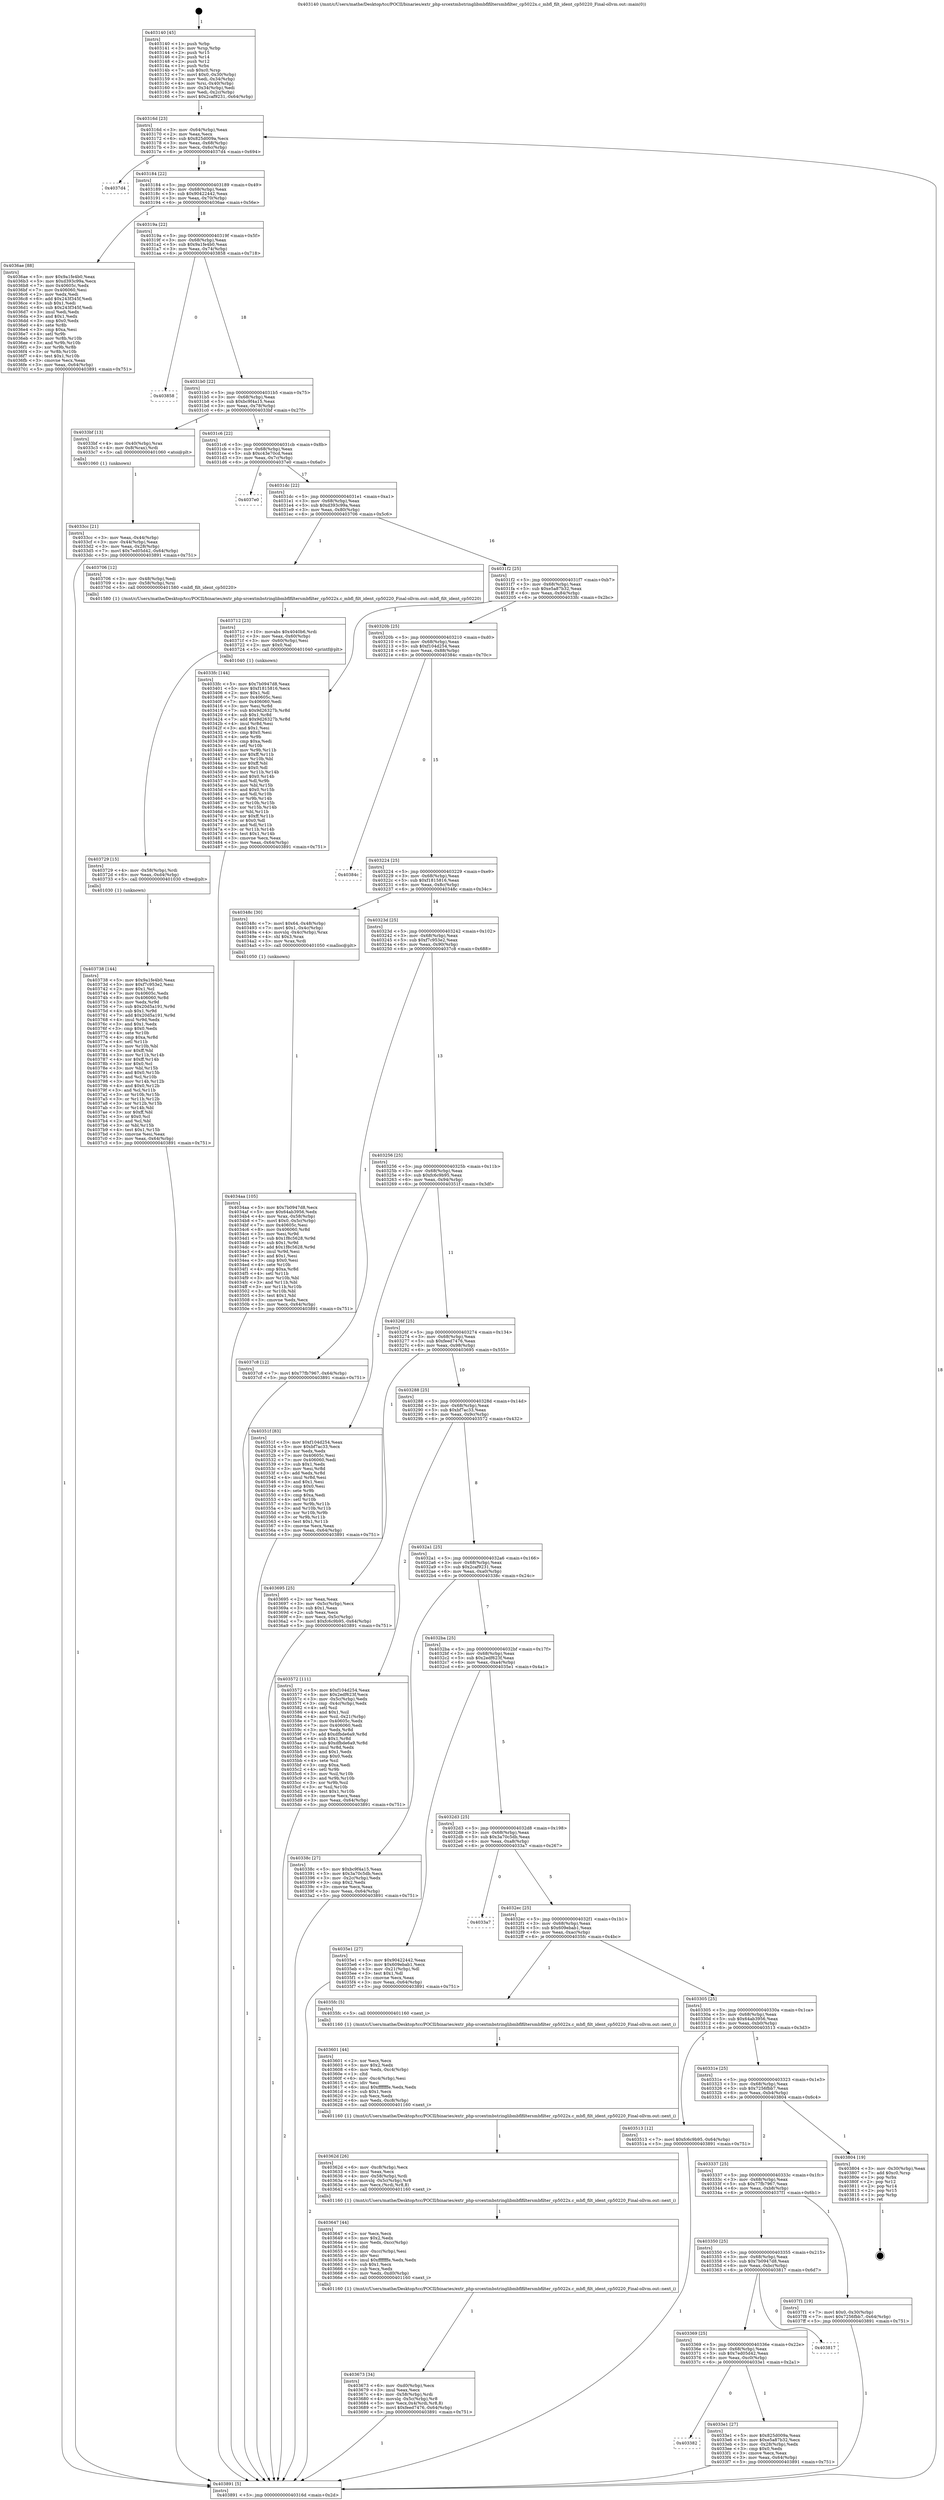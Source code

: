 digraph "0x403140" {
  label = "0x403140 (/mnt/c/Users/mathe/Desktop/tcc/POCII/binaries/extr_php-srcextmbstringlibmbflfiltersmbfilter_cp5022x.c_mbfl_filt_ident_cp50220_Final-ollvm.out::main(0))"
  labelloc = "t"
  node[shape=record]

  Entry [label="",width=0.3,height=0.3,shape=circle,fillcolor=black,style=filled]
  "0x40316d" [label="{
     0x40316d [23]\l
     | [instrs]\l
     &nbsp;&nbsp;0x40316d \<+3\>: mov -0x64(%rbp),%eax\l
     &nbsp;&nbsp;0x403170 \<+2\>: mov %eax,%ecx\l
     &nbsp;&nbsp;0x403172 \<+6\>: sub $0x825d009a,%ecx\l
     &nbsp;&nbsp;0x403178 \<+3\>: mov %eax,-0x68(%rbp)\l
     &nbsp;&nbsp;0x40317b \<+3\>: mov %ecx,-0x6c(%rbp)\l
     &nbsp;&nbsp;0x40317e \<+6\>: je 00000000004037d4 \<main+0x694\>\l
  }"]
  "0x4037d4" [label="{
     0x4037d4\l
  }", style=dashed]
  "0x403184" [label="{
     0x403184 [22]\l
     | [instrs]\l
     &nbsp;&nbsp;0x403184 \<+5\>: jmp 0000000000403189 \<main+0x49\>\l
     &nbsp;&nbsp;0x403189 \<+3\>: mov -0x68(%rbp),%eax\l
     &nbsp;&nbsp;0x40318c \<+5\>: sub $0x90422442,%eax\l
     &nbsp;&nbsp;0x403191 \<+3\>: mov %eax,-0x70(%rbp)\l
     &nbsp;&nbsp;0x403194 \<+6\>: je 00000000004036ae \<main+0x56e\>\l
  }"]
  Exit [label="",width=0.3,height=0.3,shape=circle,fillcolor=black,style=filled,peripheries=2]
  "0x4036ae" [label="{
     0x4036ae [88]\l
     | [instrs]\l
     &nbsp;&nbsp;0x4036ae \<+5\>: mov $0x9a1fe4b0,%eax\l
     &nbsp;&nbsp;0x4036b3 \<+5\>: mov $0xd393c99a,%ecx\l
     &nbsp;&nbsp;0x4036b8 \<+7\>: mov 0x40605c,%edx\l
     &nbsp;&nbsp;0x4036bf \<+7\>: mov 0x406060,%esi\l
     &nbsp;&nbsp;0x4036c6 \<+2\>: mov %edx,%edi\l
     &nbsp;&nbsp;0x4036c8 \<+6\>: add $0x243f345f,%edi\l
     &nbsp;&nbsp;0x4036ce \<+3\>: sub $0x1,%edi\l
     &nbsp;&nbsp;0x4036d1 \<+6\>: sub $0x243f345f,%edi\l
     &nbsp;&nbsp;0x4036d7 \<+3\>: imul %edi,%edx\l
     &nbsp;&nbsp;0x4036da \<+3\>: and $0x1,%edx\l
     &nbsp;&nbsp;0x4036dd \<+3\>: cmp $0x0,%edx\l
     &nbsp;&nbsp;0x4036e0 \<+4\>: sete %r8b\l
     &nbsp;&nbsp;0x4036e4 \<+3\>: cmp $0xa,%esi\l
     &nbsp;&nbsp;0x4036e7 \<+4\>: setl %r9b\l
     &nbsp;&nbsp;0x4036eb \<+3\>: mov %r8b,%r10b\l
     &nbsp;&nbsp;0x4036ee \<+3\>: and %r9b,%r10b\l
     &nbsp;&nbsp;0x4036f1 \<+3\>: xor %r9b,%r8b\l
     &nbsp;&nbsp;0x4036f4 \<+3\>: or %r8b,%r10b\l
     &nbsp;&nbsp;0x4036f7 \<+4\>: test $0x1,%r10b\l
     &nbsp;&nbsp;0x4036fb \<+3\>: cmovne %ecx,%eax\l
     &nbsp;&nbsp;0x4036fe \<+3\>: mov %eax,-0x64(%rbp)\l
     &nbsp;&nbsp;0x403701 \<+5\>: jmp 0000000000403891 \<main+0x751\>\l
  }"]
  "0x40319a" [label="{
     0x40319a [22]\l
     | [instrs]\l
     &nbsp;&nbsp;0x40319a \<+5\>: jmp 000000000040319f \<main+0x5f\>\l
     &nbsp;&nbsp;0x40319f \<+3\>: mov -0x68(%rbp),%eax\l
     &nbsp;&nbsp;0x4031a2 \<+5\>: sub $0x9a1fe4b0,%eax\l
     &nbsp;&nbsp;0x4031a7 \<+3\>: mov %eax,-0x74(%rbp)\l
     &nbsp;&nbsp;0x4031aa \<+6\>: je 0000000000403858 \<main+0x718\>\l
  }"]
  "0x403738" [label="{
     0x403738 [144]\l
     | [instrs]\l
     &nbsp;&nbsp;0x403738 \<+5\>: mov $0x9a1fe4b0,%eax\l
     &nbsp;&nbsp;0x40373d \<+5\>: mov $0xf7c953e2,%esi\l
     &nbsp;&nbsp;0x403742 \<+2\>: mov $0x1,%cl\l
     &nbsp;&nbsp;0x403744 \<+7\>: mov 0x40605c,%edx\l
     &nbsp;&nbsp;0x40374b \<+8\>: mov 0x406060,%r8d\l
     &nbsp;&nbsp;0x403753 \<+3\>: mov %edx,%r9d\l
     &nbsp;&nbsp;0x403756 \<+7\>: sub $0x20d5a191,%r9d\l
     &nbsp;&nbsp;0x40375d \<+4\>: sub $0x1,%r9d\l
     &nbsp;&nbsp;0x403761 \<+7\>: add $0x20d5a191,%r9d\l
     &nbsp;&nbsp;0x403768 \<+4\>: imul %r9d,%edx\l
     &nbsp;&nbsp;0x40376c \<+3\>: and $0x1,%edx\l
     &nbsp;&nbsp;0x40376f \<+3\>: cmp $0x0,%edx\l
     &nbsp;&nbsp;0x403772 \<+4\>: sete %r10b\l
     &nbsp;&nbsp;0x403776 \<+4\>: cmp $0xa,%r8d\l
     &nbsp;&nbsp;0x40377a \<+4\>: setl %r11b\l
     &nbsp;&nbsp;0x40377e \<+3\>: mov %r10b,%bl\l
     &nbsp;&nbsp;0x403781 \<+3\>: xor $0xff,%bl\l
     &nbsp;&nbsp;0x403784 \<+3\>: mov %r11b,%r14b\l
     &nbsp;&nbsp;0x403787 \<+4\>: xor $0xff,%r14b\l
     &nbsp;&nbsp;0x40378b \<+3\>: xor $0x0,%cl\l
     &nbsp;&nbsp;0x40378e \<+3\>: mov %bl,%r15b\l
     &nbsp;&nbsp;0x403791 \<+4\>: and $0x0,%r15b\l
     &nbsp;&nbsp;0x403795 \<+3\>: and %cl,%r10b\l
     &nbsp;&nbsp;0x403798 \<+3\>: mov %r14b,%r12b\l
     &nbsp;&nbsp;0x40379b \<+4\>: and $0x0,%r12b\l
     &nbsp;&nbsp;0x40379f \<+3\>: and %cl,%r11b\l
     &nbsp;&nbsp;0x4037a2 \<+3\>: or %r10b,%r15b\l
     &nbsp;&nbsp;0x4037a5 \<+3\>: or %r11b,%r12b\l
     &nbsp;&nbsp;0x4037a8 \<+3\>: xor %r12b,%r15b\l
     &nbsp;&nbsp;0x4037ab \<+3\>: or %r14b,%bl\l
     &nbsp;&nbsp;0x4037ae \<+3\>: xor $0xff,%bl\l
     &nbsp;&nbsp;0x4037b1 \<+3\>: or $0x0,%cl\l
     &nbsp;&nbsp;0x4037b4 \<+2\>: and %cl,%bl\l
     &nbsp;&nbsp;0x4037b6 \<+3\>: or %bl,%r15b\l
     &nbsp;&nbsp;0x4037b9 \<+4\>: test $0x1,%r15b\l
     &nbsp;&nbsp;0x4037bd \<+3\>: cmovne %esi,%eax\l
     &nbsp;&nbsp;0x4037c0 \<+3\>: mov %eax,-0x64(%rbp)\l
     &nbsp;&nbsp;0x4037c3 \<+5\>: jmp 0000000000403891 \<main+0x751\>\l
  }"]
  "0x403858" [label="{
     0x403858\l
  }", style=dashed]
  "0x4031b0" [label="{
     0x4031b0 [22]\l
     | [instrs]\l
     &nbsp;&nbsp;0x4031b0 \<+5\>: jmp 00000000004031b5 \<main+0x75\>\l
     &nbsp;&nbsp;0x4031b5 \<+3\>: mov -0x68(%rbp),%eax\l
     &nbsp;&nbsp;0x4031b8 \<+5\>: sub $0xbc9f4a15,%eax\l
     &nbsp;&nbsp;0x4031bd \<+3\>: mov %eax,-0x78(%rbp)\l
     &nbsp;&nbsp;0x4031c0 \<+6\>: je 00000000004033bf \<main+0x27f\>\l
  }"]
  "0x403729" [label="{
     0x403729 [15]\l
     | [instrs]\l
     &nbsp;&nbsp;0x403729 \<+4\>: mov -0x58(%rbp),%rdi\l
     &nbsp;&nbsp;0x40372d \<+6\>: mov %eax,-0xd4(%rbp)\l
     &nbsp;&nbsp;0x403733 \<+5\>: call 0000000000401030 \<free@plt\>\l
     | [calls]\l
     &nbsp;&nbsp;0x401030 \{1\} (unknown)\l
  }"]
  "0x4033bf" [label="{
     0x4033bf [13]\l
     | [instrs]\l
     &nbsp;&nbsp;0x4033bf \<+4\>: mov -0x40(%rbp),%rax\l
     &nbsp;&nbsp;0x4033c3 \<+4\>: mov 0x8(%rax),%rdi\l
     &nbsp;&nbsp;0x4033c7 \<+5\>: call 0000000000401060 \<atoi@plt\>\l
     | [calls]\l
     &nbsp;&nbsp;0x401060 \{1\} (unknown)\l
  }"]
  "0x4031c6" [label="{
     0x4031c6 [22]\l
     | [instrs]\l
     &nbsp;&nbsp;0x4031c6 \<+5\>: jmp 00000000004031cb \<main+0x8b\>\l
     &nbsp;&nbsp;0x4031cb \<+3\>: mov -0x68(%rbp),%eax\l
     &nbsp;&nbsp;0x4031ce \<+5\>: sub $0xc43e70cd,%eax\l
     &nbsp;&nbsp;0x4031d3 \<+3\>: mov %eax,-0x7c(%rbp)\l
     &nbsp;&nbsp;0x4031d6 \<+6\>: je 00000000004037e0 \<main+0x6a0\>\l
  }"]
  "0x403712" [label="{
     0x403712 [23]\l
     | [instrs]\l
     &nbsp;&nbsp;0x403712 \<+10\>: movabs $0x4040b6,%rdi\l
     &nbsp;&nbsp;0x40371c \<+3\>: mov %eax,-0x60(%rbp)\l
     &nbsp;&nbsp;0x40371f \<+3\>: mov -0x60(%rbp),%esi\l
     &nbsp;&nbsp;0x403722 \<+2\>: mov $0x0,%al\l
     &nbsp;&nbsp;0x403724 \<+5\>: call 0000000000401040 \<printf@plt\>\l
     | [calls]\l
     &nbsp;&nbsp;0x401040 \{1\} (unknown)\l
  }"]
  "0x4037e0" [label="{
     0x4037e0\l
  }", style=dashed]
  "0x4031dc" [label="{
     0x4031dc [22]\l
     | [instrs]\l
     &nbsp;&nbsp;0x4031dc \<+5\>: jmp 00000000004031e1 \<main+0xa1\>\l
     &nbsp;&nbsp;0x4031e1 \<+3\>: mov -0x68(%rbp),%eax\l
     &nbsp;&nbsp;0x4031e4 \<+5\>: sub $0xd393c99a,%eax\l
     &nbsp;&nbsp;0x4031e9 \<+3\>: mov %eax,-0x80(%rbp)\l
     &nbsp;&nbsp;0x4031ec \<+6\>: je 0000000000403706 \<main+0x5c6\>\l
  }"]
  "0x403673" [label="{
     0x403673 [34]\l
     | [instrs]\l
     &nbsp;&nbsp;0x403673 \<+6\>: mov -0xd0(%rbp),%ecx\l
     &nbsp;&nbsp;0x403679 \<+3\>: imul %eax,%ecx\l
     &nbsp;&nbsp;0x40367c \<+4\>: mov -0x58(%rbp),%rdi\l
     &nbsp;&nbsp;0x403680 \<+4\>: movslq -0x5c(%rbp),%r8\l
     &nbsp;&nbsp;0x403684 \<+5\>: mov %ecx,0x4(%rdi,%r8,8)\l
     &nbsp;&nbsp;0x403689 \<+7\>: movl $0xfeed7476,-0x64(%rbp)\l
     &nbsp;&nbsp;0x403690 \<+5\>: jmp 0000000000403891 \<main+0x751\>\l
  }"]
  "0x403706" [label="{
     0x403706 [12]\l
     | [instrs]\l
     &nbsp;&nbsp;0x403706 \<+3\>: mov -0x48(%rbp),%edi\l
     &nbsp;&nbsp;0x403709 \<+4\>: mov -0x58(%rbp),%rsi\l
     &nbsp;&nbsp;0x40370d \<+5\>: call 0000000000401580 \<mbfl_filt_ident_cp50220\>\l
     | [calls]\l
     &nbsp;&nbsp;0x401580 \{1\} (/mnt/c/Users/mathe/Desktop/tcc/POCII/binaries/extr_php-srcextmbstringlibmbflfiltersmbfilter_cp5022x.c_mbfl_filt_ident_cp50220_Final-ollvm.out::mbfl_filt_ident_cp50220)\l
  }"]
  "0x4031f2" [label="{
     0x4031f2 [25]\l
     | [instrs]\l
     &nbsp;&nbsp;0x4031f2 \<+5\>: jmp 00000000004031f7 \<main+0xb7\>\l
     &nbsp;&nbsp;0x4031f7 \<+3\>: mov -0x68(%rbp),%eax\l
     &nbsp;&nbsp;0x4031fa \<+5\>: sub $0xe5a87b32,%eax\l
     &nbsp;&nbsp;0x4031ff \<+6\>: mov %eax,-0x84(%rbp)\l
     &nbsp;&nbsp;0x403205 \<+6\>: je 00000000004033fc \<main+0x2bc\>\l
  }"]
  "0x403647" [label="{
     0x403647 [44]\l
     | [instrs]\l
     &nbsp;&nbsp;0x403647 \<+2\>: xor %ecx,%ecx\l
     &nbsp;&nbsp;0x403649 \<+5\>: mov $0x2,%edx\l
     &nbsp;&nbsp;0x40364e \<+6\>: mov %edx,-0xcc(%rbp)\l
     &nbsp;&nbsp;0x403654 \<+1\>: cltd\l
     &nbsp;&nbsp;0x403655 \<+6\>: mov -0xcc(%rbp),%esi\l
     &nbsp;&nbsp;0x40365b \<+2\>: idiv %esi\l
     &nbsp;&nbsp;0x40365d \<+6\>: imul $0xfffffffe,%edx,%edx\l
     &nbsp;&nbsp;0x403663 \<+3\>: sub $0x1,%ecx\l
     &nbsp;&nbsp;0x403666 \<+2\>: sub %ecx,%edx\l
     &nbsp;&nbsp;0x403668 \<+6\>: mov %edx,-0xd0(%rbp)\l
     &nbsp;&nbsp;0x40366e \<+5\>: call 0000000000401160 \<next_i\>\l
     | [calls]\l
     &nbsp;&nbsp;0x401160 \{1\} (/mnt/c/Users/mathe/Desktop/tcc/POCII/binaries/extr_php-srcextmbstringlibmbflfiltersmbfilter_cp5022x.c_mbfl_filt_ident_cp50220_Final-ollvm.out::next_i)\l
  }"]
  "0x4033fc" [label="{
     0x4033fc [144]\l
     | [instrs]\l
     &nbsp;&nbsp;0x4033fc \<+5\>: mov $0x7b0947d8,%eax\l
     &nbsp;&nbsp;0x403401 \<+5\>: mov $0xf1815816,%ecx\l
     &nbsp;&nbsp;0x403406 \<+2\>: mov $0x1,%dl\l
     &nbsp;&nbsp;0x403408 \<+7\>: mov 0x40605c,%esi\l
     &nbsp;&nbsp;0x40340f \<+7\>: mov 0x406060,%edi\l
     &nbsp;&nbsp;0x403416 \<+3\>: mov %esi,%r8d\l
     &nbsp;&nbsp;0x403419 \<+7\>: sub $0x9d26327b,%r8d\l
     &nbsp;&nbsp;0x403420 \<+4\>: sub $0x1,%r8d\l
     &nbsp;&nbsp;0x403424 \<+7\>: add $0x9d26327b,%r8d\l
     &nbsp;&nbsp;0x40342b \<+4\>: imul %r8d,%esi\l
     &nbsp;&nbsp;0x40342f \<+3\>: and $0x1,%esi\l
     &nbsp;&nbsp;0x403432 \<+3\>: cmp $0x0,%esi\l
     &nbsp;&nbsp;0x403435 \<+4\>: sete %r9b\l
     &nbsp;&nbsp;0x403439 \<+3\>: cmp $0xa,%edi\l
     &nbsp;&nbsp;0x40343c \<+4\>: setl %r10b\l
     &nbsp;&nbsp;0x403440 \<+3\>: mov %r9b,%r11b\l
     &nbsp;&nbsp;0x403443 \<+4\>: xor $0xff,%r11b\l
     &nbsp;&nbsp;0x403447 \<+3\>: mov %r10b,%bl\l
     &nbsp;&nbsp;0x40344a \<+3\>: xor $0xff,%bl\l
     &nbsp;&nbsp;0x40344d \<+3\>: xor $0x0,%dl\l
     &nbsp;&nbsp;0x403450 \<+3\>: mov %r11b,%r14b\l
     &nbsp;&nbsp;0x403453 \<+4\>: and $0x0,%r14b\l
     &nbsp;&nbsp;0x403457 \<+3\>: and %dl,%r9b\l
     &nbsp;&nbsp;0x40345a \<+3\>: mov %bl,%r15b\l
     &nbsp;&nbsp;0x40345d \<+4\>: and $0x0,%r15b\l
     &nbsp;&nbsp;0x403461 \<+3\>: and %dl,%r10b\l
     &nbsp;&nbsp;0x403464 \<+3\>: or %r9b,%r14b\l
     &nbsp;&nbsp;0x403467 \<+3\>: or %r10b,%r15b\l
     &nbsp;&nbsp;0x40346a \<+3\>: xor %r15b,%r14b\l
     &nbsp;&nbsp;0x40346d \<+3\>: or %bl,%r11b\l
     &nbsp;&nbsp;0x403470 \<+4\>: xor $0xff,%r11b\l
     &nbsp;&nbsp;0x403474 \<+3\>: or $0x0,%dl\l
     &nbsp;&nbsp;0x403477 \<+3\>: and %dl,%r11b\l
     &nbsp;&nbsp;0x40347a \<+3\>: or %r11b,%r14b\l
     &nbsp;&nbsp;0x40347d \<+4\>: test $0x1,%r14b\l
     &nbsp;&nbsp;0x403481 \<+3\>: cmovne %ecx,%eax\l
     &nbsp;&nbsp;0x403484 \<+3\>: mov %eax,-0x64(%rbp)\l
     &nbsp;&nbsp;0x403487 \<+5\>: jmp 0000000000403891 \<main+0x751\>\l
  }"]
  "0x40320b" [label="{
     0x40320b [25]\l
     | [instrs]\l
     &nbsp;&nbsp;0x40320b \<+5\>: jmp 0000000000403210 \<main+0xd0\>\l
     &nbsp;&nbsp;0x403210 \<+3\>: mov -0x68(%rbp),%eax\l
     &nbsp;&nbsp;0x403213 \<+5\>: sub $0xf104d254,%eax\l
     &nbsp;&nbsp;0x403218 \<+6\>: mov %eax,-0x88(%rbp)\l
     &nbsp;&nbsp;0x40321e \<+6\>: je 000000000040384c \<main+0x70c\>\l
  }"]
  "0x40362d" [label="{
     0x40362d [26]\l
     | [instrs]\l
     &nbsp;&nbsp;0x40362d \<+6\>: mov -0xc8(%rbp),%ecx\l
     &nbsp;&nbsp;0x403633 \<+3\>: imul %eax,%ecx\l
     &nbsp;&nbsp;0x403636 \<+4\>: mov -0x58(%rbp),%rdi\l
     &nbsp;&nbsp;0x40363a \<+4\>: movslq -0x5c(%rbp),%r8\l
     &nbsp;&nbsp;0x40363e \<+4\>: mov %ecx,(%rdi,%r8,8)\l
     &nbsp;&nbsp;0x403642 \<+5\>: call 0000000000401160 \<next_i\>\l
     | [calls]\l
     &nbsp;&nbsp;0x401160 \{1\} (/mnt/c/Users/mathe/Desktop/tcc/POCII/binaries/extr_php-srcextmbstringlibmbflfiltersmbfilter_cp5022x.c_mbfl_filt_ident_cp50220_Final-ollvm.out::next_i)\l
  }"]
  "0x40384c" [label="{
     0x40384c\l
  }", style=dashed]
  "0x403224" [label="{
     0x403224 [25]\l
     | [instrs]\l
     &nbsp;&nbsp;0x403224 \<+5\>: jmp 0000000000403229 \<main+0xe9\>\l
     &nbsp;&nbsp;0x403229 \<+3\>: mov -0x68(%rbp),%eax\l
     &nbsp;&nbsp;0x40322c \<+5\>: sub $0xf1815816,%eax\l
     &nbsp;&nbsp;0x403231 \<+6\>: mov %eax,-0x8c(%rbp)\l
     &nbsp;&nbsp;0x403237 \<+6\>: je 000000000040348c \<main+0x34c\>\l
  }"]
  "0x403601" [label="{
     0x403601 [44]\l
     | [instrs]\l
     &nbsp;&nbsp;0x403601 \<+2\>: xor %ecx,%ecx\l
     &nbsp;&nbsp;0x403603 \<+5\>: mov $0x2,%edx\l
     &nbsp;&nbsp;0x403608 \<+6\>: mov %edx,-0xc4(%rbp)\l
     &nbsp;&nbsp;0x40360e \<+1\>: cltd\l
     &nbsp;&nbsp;0x40360f \<+6\>: mov -0xc4(%rbp),%esi\l
     &nbsp;&nbsp;0x403615 \<+2\>: idiv %esi\l
     &nbsp;&nbsp;0x403617 \<+6\>: imul $0xfffffffe,%edx,%edx\l
     &nbsp;&nbsp;0x40361d \<+3\>: sub $0x1,%ecx\l
     &nbsp;&nbsp;0x403620 \<+2\>: sub %ecx,%edx\l
     &nbsp;&nbsp;0x403622 \<+6\>: mov %edx,-0xc8(%rbp)\l
     &nbsp;&nbsp;0x403628 \<+5\>: call 0000000000401160 \<next_i\>\l
     | [calls]\l
     &nbsp;&nbsp;0x401160 \{1\} (/mnt/c/Users/mathe/Desktop/tcc/POCII/binaries/extr_php-srcextmbstringlibmbflfiltersmbfilter_cp5022x.c_mbfl_filt_ident_cp50220_Final-ollvm.out::next_i)\l
  }"]
  "0x40348c" [label="{
     0x40348c [30]\l
     | [instrs]\l
     &nbsp;&nbsp;0x40348c \<+7\>: movl $0x64,-0x48(%rbp)\l
     &nbsp;&nbsp;0x403493 \<+7\>: movl $0x1,-0x4c(%rbp)\l
     &nbsp;&nbsp;0x40349a \<+4\>: movslq -0x4c(%rbp),%rax\l
     &nbsp;&nbsp;0x40349e \<+4\>: shl $0x3,%rax\l
     &nbsp;&nbsp;0x4034a2 \<+3\>: mov %rax,%rdi\l
     &nbsp;&nbsp;0x4034a5 \<+5\>: call 0000000000401050 \<malloc@plt\>\l
     | [calls]\l
     &nbsp;&nbsp;0x401050 \{1\} (unknown)\l
  }"]
  "0x40323d" [label="{
     0x40323d [25]\l
     | [instrs]\l
     &nbsp;&nbsp;0x40323d \<+5\>: jmp 0000000000403242 \<main+0x102\>\l
     &nbsp;&nbsp;0x403242 \<+3\>: mov -0x68(%rbp),%eax\l
     &nbsp;&nbsp;0x403245 \<+5\>: sub $0xf7c953e2,%eax\l
     &nbsp;&nbsp;0x40324a \<+6\>: mov %eax,-0x90(%rbp)\l
     &nbsp;&nbsp;0x403250 \<+6\>: je 00000000004037c8 \<main+0x688\>\l
  }"]
  "0x4034aa" [label="{
     0x4034aa [105]\l
     | [instrs]\l
     &nbsp;&nbsp;0x4034aa \<+5\>: mov $0x7b0947d8,%ecx\l
     &nbsp;&nbsp;0x4034af \<+5\>: mov $0x64ab3956,%edx\l
     &nbsp;&nbsp;0x4034b4 \<+4\>: mov %rax,-0x58(%rbp)\l
     &nbsp;&nbsp;0x4034b8 \<+7\>: movl $0x0,-0x5c(%rbp)\l
     &nbsp;&nbsp;0x4034bf \<+7\>: mov 0x40605c,%esi\l
     &nbsp;&nbsp;0x4034c6 \<+8\>: mov 0x406060,%r8d\l
     &nbsp;&nbsp;0x4034ce \<+3\>: mov %esi,%r9d\l
     &nbsp;&nbsp;0x4034d1 \<+7\>: sub $0x1f8c5628,%r9d\l
     &nbsp;&nbsp;0x4034d8 \<+4\>: sub $0x1,%r9d\l
     &nbsp;&nbsp;0x4034dc \<+7\>: add $0x1f8c5628,%r9d\l
     &nbsp;&nbsp;0x4034e3 \<+4\>: imul %r9d,%esi\l
     &nbsp;&nbsp;0x4034e7 \<+3\>: and $0x1,%esi\l
     &nbsp;&nbsp;0x4034ea \<+3\>: cmp $0x0,%esi\l
     &nbsp;&nbsp;0x4034ed \<+4\>: sete %r10b\l
     &nbsp;&nbsp;0x4034f1 \<+4\>: cmp $0xa,%r8d\l
     &nbsp;&nbsp;0x4034f5 \<+4\>: setl %r11b\l
     &nbsp;&nbsp;0x4034f9 \<+3\>: mov %r10b,%bl\l
     &nbsp;&nbsp;0x4034fc \<+3\>: and %r11b,%bl\l
     &nbsp;&nbsp;0x4034ff \<+3\>: xor %r11b,%r10b\l
     &nbsp;&nbsp;0x403502 \<+3\>: or %r10b,%bl\l
     &nbsp;&nbsp;0x403505 \<+3\>: test $0x1,%bl\l
     &nbsp;&nbsp;0x403508 \<+3\>: cmovne %edx,%ecx\l
     &nbsp;&nbsp;0x40350b \<+3\>: mov %ecx,-0x64(%rbp)\l
     &nbsp;&nbsp;0x40350e \<+5\>: jmp 0000000000403891 \<main+0x751\>\l
  }"]
  "0x4037c8" [label="{
     0x4037c8 [12]\l
     | [instrs]\l
     &nbsp;&nbsp;0x4037c8 \<+7\>: movl $0x77fb7967,-0x64(%rbp)\l
     &nbsp;&nbsp;0x4037cf \<+5\>: jmp 0000000000403891 \<main+0x751\>\l
  }"]
  "0x403256" [label="{
     0x403256 [25]\l
     | [instrs]\l
     &nbsp;&nbsp;0x403256 \<+5\>: jmp 000000000040325b \<main+0x11b\>\l
     &nbsp;&nbsp;0x40325b \<+3\>: mov -0x68(%rbp),%eax\l
     &nbsp;&nbsp;0x40325e \<+5\>: sub $0xfc6c9b95,%eax\l
     &nbsp;&nbsp;0x403263 \<+6\>: mov %eax,-0x94(%rbp)\l
     &nbsp;&nbsp;0x403269 \<+6\>: je 000000000040351f \<main+0x3df\>\l
  }"]
  "0x403382" [label="{
     0x403382\l
  }", style=dashed]
  "0x40351f" [label="{
     0x40351f [83]\l
     | [instrs]\l
     &nbsp;&nbsp;0x40351f \<+5\>: mov $0xf104d254,%eax\l
     &nbsp;&nbsp;0x403524 \<+5\>: mov $0xbf7ac33,%ecx\l
     &nbsp;&nbsp;0x403529 \<+2\>: xor %edx,%edx\l
     &nbsp;&nbsp;0x40352b \<+7\>: mov 0x40605c,%esi\l
     &nbsp;&nbsp;0x403532 \<+7\>: mov 0x406060,%edi\l
     &nbsp;&nbsp;0x403539 \<+3\>: sub $0x1,%edx\l
     &nbsp;&nbsp;0x40353c \<+3\>: mov %esi,%r8d\l
     &nbsp;&nbsp;0x40353f \<+3\>: add %edx,%r8d\l
     &nbsp;&nbsp;0x403542 \<+4\>: imul %r8d,%esi\l
     &nbsp;&nbsp;0x403546 \<+3\>: and $0x1,%esi\l
     &nbsp;&nbsp;0x403549 \<+3\>: cmp $0x0,%esi\l
     &nbsp;&nbsp;0x40354c \<+4\>: sete %r9b\l
     &nbsp;&nbsp;0x403550 \<+3\>: cmp $0xa,%edi\l
     &nbsp;&nbsp;0x403553 \<+4\>: setl %r10b\l
     &nbsp;&nbsp;0x403557 \<+3\>: mov %r9b,%r11b\l
     &nbsp;&nbsp;0x40355a \<+3\>: and %r10b,%r11b\l
     &nbsp;&nbsp;0x40355d \<+3\>: xor %r10b,%r9b\l
     &nbsp;&nbsp;0x403560 \<+3\>: or %r9b,%r11b\l
     &nbsp;&nbsp;0x403563 \<+4\>: test $0x1,%r11b\l
     &nbsp;&nbsp;0x403567 \<+3\>: cmovne %ecx,%eax\l
     &nbsp;&nbsp;0x40356a \<+3\>: mov %eax,-0x64(%rbp)\l
     &nbsp;&nbsp;0x40356d \<+5\>: jmp 0000000000403891 \<main+0x751\>\l
  }"]
  "0x40326f" [label="{
     0x40326f [25]\l
     | [instrs]\l
     &nbsp;&nbsp;0x40326f \<+5\>: jmp 0000000000403274 \<main+0x134\>\l
     &nbsp;&nbsp;0x403274 \<+3\>: mov -0x68(%rbp),%eax\l
     &nbsp;&nbsp;0x403277 \<+5\>: sub $0xfeed7476,%eax\l
     &nbsp;&nbsp;0x40327c \<+6\>: mov %eax,-0x98(%rbp)\l
     &nbsp;&nbsp;0x403282 \<+6\>: je 0000000000403695 \<main+0x555\>\l
  }"]
  "0x4033e1" [label="{
     0x4033e1 [27]\l
     | [instrs]\l
     &nbsp;&nbsp;0x4033e1 \<+5\>: mov $0x825d009a,%eax\l
     &nbsp;&nbsp;0x4033e6 \<+5\>: mov $0xe5a87b32,%ecx\l
     &nbsp;&nbsp;0x4033eb \<+3\>: mov -0x28(%rbp),%edx\l
     &nbsp;&nbsp;0x4033ee \<+3\>: cmp $0x0,%edx\l
     &nbsp;&nbsp;0x4033f1 \<+3\>: cmove %ecx,%eax\l
     &nbsp;&nbsp;0x4033f4 \<+3\>: mov %eax,-0x64(%rbp)\l
     &nbsp;&nbsp;0x4033f7 \<+5\>: jmp 0000000000403891 \<main+0x751\>\l
  }"]
  "0x403695" [label="{
     0x403695 [25]\l
     | [instrs]\l
     &nbsp;&nbsp;0x403695 \<+2\>: xor %eax,%eax\l
     &nbsp;&nbsp;0x403697 \<+3\>: mov -0x5c(%rbp),%ecx\l
     &nbsp;&nbsp;0x40369a \<+3\>: sub $0x1,%eax\l
     &nbsp;&nbsp;0x40369d \<+2\>: sub %eax,%ecx\l
     &nbsp;&nbsp;0x40369f \<+3\>: mov %ecx,-0x5c(%rbp)\l
     &nbsp;&nbsp;0x4036a2 \<+7\>: movl $0xfc6c9b95,-0x64(%rbp)\l
     &nbsp;&nbsp;0x4036a9 \<+5\>: jmp 0000000000403891 \<main+0x751\>\l
  }"]
  "0x403288" [label="{
     0x403288 [25]\l
     | [instrs]\l
     &nbsp;&nbsp;0x403288 \<+5\>: jmp 000000000040328d \<main+0x14d\>\l
     &nbsp;&nbsp;0x40328d \<+3\>: mov -0x68(%rbp),%eax\l
     &nbsp;&nbsp;0x403290 \<+5\>: sub $0xbf7ac33,%eax\l
     &nbsp;&nbsp;0x403295 \<+6\>: mov %eax,-0x9c(%rbp)\l
     &nbsp;&nbsp;0x40329b \<+6\>: je 0000000000403572 \<main+0x432\>\l
  }"]
  "0x403369" [label="{
     0x403369 [25]\l
     | [instrs]\l
     &nbsp;&nbsp;0x403369 \<+5\>: jmp 000000000040336e \<main+0x22e\>\l
     &nbsp;&nbsp;0x40336e \<+3\>: mov -0x68(%rbp),%eax\l
     &nbsp;&nbsp;0x403371 \<+5\>: sub $0x7ed05d42,%eax\l
     &nbsp;&nbsp;0x403376 \<+6\>: mov %eax,-0xc0(%rbp)\l
     &nbsp;&nbsp;0x40337c \<+6\>: je 00000000004033e1 \<main+0x2a1\>\l
  }"]
  "0x403572" [label="{
     0x403572 [111]\l
     | [instrs]\l
     &nbsp;&nbsp;0x403572 \<+5\>: mov $0xf104d254,%eax\l
     &nbsp;&nbsp;0x403577 \<+5\>: mov $0x2edf623f,%ecx\l
     &nbsp;&nbsp;0x40357c \<+3\>: mov -0x5c(%rbp),%edx\l
     &nbsp;&nbsp;0x40357f \<+3\>: cmp -0x4c(%rbp),%edx\l
     &nbsp;&nbsp;0x403582 \<+4\>: setl %sil\l
     &nbsp;&nbsp;0x403586 \<+4\>: and $0x1,%sil\l
     &nbsp;&nbsp;0x40358a \<+4\>: mov %sil,-0x21(%rbp)\l
     &nbsp;&nbsp;0x40358e \<+7\>: mov 0x40605c,%edx\l
     &nbsp;&nbsp;0x403595 \<+7\>: mov 0x406060,%edi\l
     &nbsp;&nbsp;0x40359c \<+3\>: mov %edx,%r8d\l
     &nbsp;&nbsp;0x40359f \<+7\>: add $0xdfbde6a9,%r8d\l
     &nbsp;&nbsp;0x4035a6 \<+4\>: sub $0x1,%r8d\l
     &nbsp;&nbsp;0x4035aa \<+7\>: sub $0xdfbde6a9,%r8d\l
     &nbsp;&nbsp;0x4035b1 \<+4\>: imul %r8d,%edx\l
     &nbsp;&nbsp;0x4035b5 \<+3\>: and $0x1,%edx\l
     &nbsp;&nbsp;0x4035b8 \<+3\>: cmp $0x0,%edx\l
     &nbsp;&nbsp;0x4035bb \<+4\>: sete %sil\l
     &nbsp;&nbsp;0x4035bf \<+3\>: cmp $0xa,%edi\l
     &nbsp;&nbsp;0x4035c2 \<+4\>: setl %r9b\l
     &nbsp;&nbsp;0x4035c6 \<+3\>: mov %sil,%r10b\l
     &nbsp;&nbsp;0x4035c9 \<+3\>: and %r9b,%r10b\l
     &nbsp;&nbsp;0x4035cc \<+3\>: xor %r9b,%sil\l
     &nbsp;&nbsp;0x4035cf \<+3\>: or %sil,%r10b\l
     &nbsp;&nbsp;0x4035d2 \<+4\>: test $0x1,%r10b\l
     &nbsp;&nbsp;0x4035d6 \<+3\>: cmovne %ecx,%eax\l
     &nbsp;&nbsp;0x4035d9 \<+3\>: mov %eax,-0x64(%rbp)\l
     &nbsp;&nbsp;0x4035dc \<+5\>: jmp 0000000000403891 \<main+0x751\>\l
  }"]
  "0x4032a1" [label="{
     0x4032a1 [25]\l
     | [instrs]\l
     &nbsp;&nbsp;0x4032a1 \<+5\>: jmp 00000000004032a6 \<main+0x166\>\l
     &nbsp;&nbsp;0x4032a6 \<+3\>: mov -0x68(%rbp),%eax\l
     &nbsp;&nbsp;0x4032a9 \<+5\>: sub $0x2caf9231,%eax\l
     &nbsp;&nbsp;0x4032ae \<+6\>: mov %eax,-0xa0(%rbp)\l
     &nbsp;&nbsp;0x4032b4 \<+6\>: je 000000000040338c \<main+0x24c\>\l
  }"]
  "0x403817" [label="{
     0x403817\l
  }", style=dashed]
  "0x40338c" [label="{
     0x40338c [27]\l
     | [instrs]\l
     &nbsp;&nbsp;0x40338c \<+5\>: mov $0xbc9f4a15,%eax\l
     &nbsp;&nbsp;0x403391 \<+5\>: mov $0x3a70c5db,%ecx\l
     &nbsp;&nbsp;0x403396 \<+3\>: mov -0x2c(%rbp),%edx\l
     &nbsp;&nbsp;0x403399 \<+3\>: cmp $0x2,%edx\l
     &nbsp;&nbsp;0x40339c \<+3\>: cmovne %ecx,%eax\l
     &nbsp;&nbsp;0x40339f \<+3\>: mov %eax,-0x64(%rbp)\l
     &nbsp;&nbsp;0x4033a2 \<+5\>: jmp 0000000000403891 \<main+0x751\>\l
  }"]
  "0x4032ba" [label="{
     0x4032ba [25]\l
     | [instrs]\l
     &nbsp;&nbsp;0x4032ba \<+5\>: jmp 00000000004032bf \<main+0x17f\>\l
     &nbsp;&nbsp;0x4032bf \<+3\>: mov -0x68(%rbp),%eax\l
     &nbsp;&nbsp;0x4032c2 \<+5\>: sub $0x2edf623f,%eax\l
     &nbsp;&nbsp;0x4032c7 \<+6\>: mov %eax,-0xa4(%rbp)\l
     &nbsp;&nbsp;0x4032cd \<+6\>: je 00000000004035e1 \<main+0x4a1\>\l
  }"]
  "0x403891" [label="{
     0x403891 [5]\l
     | [instrs]\l
     &nbsp;&nbsp;0x403891 \<+5\>: jmp 000000000040316d \<main+0x2d\>\l
  }"]
  "0x403140" [label="{
     0x403140 [45]\l
     | [instrs]\l
     &nbsp;&nbsp;0x403140 \<+1\>: push %rbp\l
     &nbsp;&nbsp;0x403141 \<+3\>: mov %rsp,%rbp\l
     &nbsp;&nbsp;0x403144 \<+2\>: push %r15\l
     &nbsp;&nbsp;0x403146 \<+2\>: push %r14\l
     &nbsp;&nbsp;0x403148 \<+2\>: push %r12\l
     &nbsp;&nbsp;0x40314a \<+1\>: push %rbx\l
     &nbsp;&nbsp;0x40314b \<+7\>: sub $0xc0,%rsp\l
     &nbsp;&nbsp;0x403152 \<+7\>: movl $0x0,-0x30(%rbp)\l
     &nbsp;&nbsp;0x403159 \<+3\>: mov %edi,-0x34(%rbp)\l
     &nbsp;&nbsp;0x40315c \<+4\>: mov %rsi,-0x40(%rbp)\l
     &nbsp;&nbsp;0x403160 \<+3\>: mov -0x34(%rbp),%edi\l
     &nbsp;&nbsp;0x403163 \<+3\>: mov %edi,-0x2c(%rbp)\l
     &nbsp;&nbsp;0x403166 \<+7\>: movl $0x2caf9231,-0x64(%rbp)\l
  }"]
  "0x4033cc" [label="{
     0x4033cc [21]\l
     | [instrs]\l
     &nbsp;&nbsp;0x4033cc \<+3\>: mov %eax,-0x44(%rbp)\l
     &nbsp;&nbsp;0x4033cf \<+3\>: mov -0x44(%rbp),%eax\l
     &nbsp;&nbsp;0x4033d2 \<+3\>: mov %eax,-0x28(%rbp)\l
     &nbsp;&nbsp;0x4033d5 \<+7\>: movl $0x7ed05d42,-0x64(%rbp)\l
     &nbsp;&nbsp;0x4033dc \<+5\>: jmp 0000000000403891 \<main+0x751\>\l
  }"]
  "0x403350" [label="{
     0x403350 [25]\l
     | [instrs]\l
     &nbsp;&nbsp;0x403350 \<+5\>: jmp 0000000000403355 \<main+0x215\>\l
     &nbsp;&nbsp;0x403355 \<+3\>: mov -0x68(%rbp),%eax\l
     &nbsp;&nbsp;0x403358 \<+5\>: sub $0x7b0947d8,%eax\l
     &nbsp;&nbsp;0x40335d \<+6\>: mov %eax,-0xbc(%rbp)\l
     &nbsp;&nbsp;0x403363 \<+6\>: je 0000000000403817 \<main+0x6d7\>\l
  }"]
  "0x4035e1" [label="{
     0x4035e1 [27]\l
     | [instrs]\l
     &nbsp;&nbsp;0x4035e1 \<+5\>: mov $0x90422442,%eax\l
     &nbsp;&nbsp;0x4035e6 \<+5\>: mov $0x609ebab1,%ecx\l
     &nbsp;&nbsp;0x4035eb \<+3\>: mov -0x21(%rbp),%dl\l
     &nbsp;&nbsp;0x4035ee \<+3\>: test $0x1,%dl\l
     &nbsp;&nbsp;0x4035f1 \<+3\>: cmovne %ecx,%eax\l
     &nbsp;&nbsp;0x4035f4 \<+3\>: mov %eax,-0x64(%rbp)\l
     &nbsp;&nbsp;0x4035f7 \<+5\>: jmp 0000000000403891 \<main+0x751\>\l
  }"]
  "0x4032d3" [label="{
     0x4032d3 [25]\l
     | [instrs]\l
     &nbsp;&nbsp;0x4032d3 \<+5\>: jmp 00000000004032d8 \<main+0x198\>\l
     &nbsp;&nbsp;0x4032d8 \<+3\>: mov -0x68(%rbp),%eax\l
     &nbsp;&nbsp;0x4032db \<+5\>: sub $0x3a70c5db,%eax\l
     &nbsp;&nbsp;0x4032e0 \<+6\>: mov %eax,-0xa8(%rbp)\l
     &nbsp;&nbsp;0x4032e6 \<+6\>: je 00000000004033a7 \<main+0x267\>\l
  }"]
  "0x4037f1" [label="{
     0x4037f1 [19]\l
     | [instrs]\l
     &nbsp;&nbsp;0x4037f1 \<+7\>: movl $0x0,-0x30(%rbp)\l
     &nbsp;&nbsp;0x4037f8 \<+7\>: movl $0x7256fbb7,-0x64(%rbp)\l
     &nbsp;&nbsp;0x4037ff \<+5\>: jmp 0000000000403891 \<main+0x751\>\l
  }"]
  "0x4033a7" [label="{
     0x4033a7\l
  }", style=dashed]
  "0x4032ec" [label="{
     0x4032ec [25]\l
     | [instrs]\l
     &nbsp;&nbsp;0x4032ec \<+5\>: jmp 00000000004032f1 \<main+0x1b1\>\l
     &nbsp;&nbsp;0x4032f1 \<+3\>: mov -0x68(%rbp),%eax\l
     &nbsp;&nbsp;0x4032f4 \<+5\>: sub $0x609ebab1,%eax\l
     &nbsp;&nbsp;0x4032f9 \<+6\>: mov %eax,-0xac(%rbp)\l
     &nbsp;&nbsp;0x4032ff \<+6\>: je 00000000004035fc \<main+0x4bc\>\l
  }"]
  "0x403337" [label="{
     0x403337 [25]\l
     | [instrs]\l
     &nbsp;&nbsp;0x403337 \<+5\>: jmp 000000000040333c \<main+0x1fc\>\l
     &nbsp;&nbsp;0x40333c \<+3\>: mov -0x68(%rbp),%eax\l
     &nbsp;&nbsp;0x40333f \<+5\>: sub $0x77fb7967,%eax\l
     &nbsp;&nbsp;0x403344 \<+6\>: mov %eax,-0xb8(%rbp)\l
     &nbsp;&nbsp;0x40334a \<+6\>: je 00000000004037f1 \<main+0x6b1\>\l
  }"]
  "0x4035fc" [label="{
     0x4035fc [5]\l
     | [instrs]\l
     &nbsp;&nbsp;0x4035fc \<+5\>: call 0000000000401160 \<next_i\>\l
     | [calls]\l
     &nbsp;&nbsp;0x401160 \{1\} (/mnt/c/Users/mathe/Desktop/tcc/POCII/binaries/extr_php-srcextmbstringlibmbflfiltersmbfilter_cp5022x.c_mbfl_filt_ident_cp50220_Final-ollvm.out::next_i)\l
  }"]
  "0x403305" [label="{
     0x403305 [25]\l
     | [instrs]\l
     &nbsp;&nbsp;0x403305 \<+5\>: jmp 000000000040330a \<main+0x1ca\>\l
     &nbsp;&nbsp;0x40330a \<+3\>: mov -0x68(%rbp),%eax\l
     &nbsp;&nbsp;0x40330d \<+5\>: sub $0x64ab3956,%eax\l
     &nbsp;&nbsp;0x403312 \<+6\>: mov %eax,-0xb0(%rbp)\l
     &nbsp;&nbsp;0x403318 \<+6\>: je 0000000000403513 \<main+0x3d3\>\l
  }"]
  "0x403804" [label="{
     0x403804 [19]\l
     | [instrs]\l
     &nbsp;&nbsp;0x403804 \<+3\>: mov -0x30(%rbp),%eax\l
     &nbsp;&nbsp;0x403807 \<+7\>: add $0xc0,%rsp\l
     &nbsp;&nbsp;0x40380e \<+1\>: pop %rbx\l
     &nbsp;&nbsp;0x40380f \<+2\>: pop %r12\l
     &nbsp;&nbsp;0x403811 \<+2\>: pop %r14\l
     &nbsp;&nbsp;0x403813 \<+2\>: pop %r15\l
     &nbsp;&nbsp;0x403815 \<+1\>: pop %rbp\l
     &nbsp;&nbsp;0x403816 \<+1\>: ret\l
  }"]
  "0x403513" [label="{
     0x403513 [12]\l
     | [instrs]\l
     &nbsp;&nbsp;0x403513 \<+7\>: movl $0xfc6c9b95,-0x64(%rbp)\l
     &nbsp;&nbsp;0x40351a \<+5\>: jmp 0000000000403891 \<main+0x751\>\l
  }"]
  "0x40331e" [label="{
     0x40331e [25]\l
     | [instrs]\l
     &nbsp;&nbsp;0x40331e \<+5\>: jmp 0000000000403323 \<main+0x1e3\>\l
     &nbsp;&nbsp;0x403323 \<+3\>: mov -0x68(%rbp),%eax\l
     &nbsp;&nbsp;0x403326 \<+5\>: sub $0x7256fbb7,%eax\l
     &nbsp;&nbsp;0x40332b \<+6\>: mov %eax,-0xb4(%rbp)\l
     &nbsp;&nbsp;0x403331 \<+6\>: je 0000000000403804 \<main+0x6c4\>\l
  }"]
  Entry -> "0x403140" [label=" 1"]
  "0x40316d" -> "0x4037d4" [label=" 0"]
  "0x40316d" -> "0x403184" [label=" 19"]
  "0x403804" -> Exit [label=" 1"]
  "0x403184" -> "0x4036ae" [label=" 1"]
  "0x403184" -> "0x40319a" [label=" 18"]
  "0x4037f1" -> "0x403891" [label=" 1"]
  "0x40319a" -> "0x403858" [label=" 0"]
  "0x40319a" -> "0x4031b0" [label=" 18"]
  "0x4037c8" -> "0x403891" [label=" 1"]
  "0x4031b0" -> "0x4033bf" [label=" 1"]
  "0x4031b0" -> "0x4031c6" [label=" 17"]
  "0x403738" -> "0x403891" [label=" 1"]
  "0x4031c6" -> "0x4037e0" [label=" 0"]
  "0x4031c6" -> "0x4031dc" [label=" 17"]
  "0x403729" -> "0x403738" [label=" 1"]
  "0x4031dc" -> "0x403706" [label=" 1"]
  "0x4031dc" -> "0x4031f2" [label=" 16"]
  "0x403712" -> "0x403729" [label=" 1"]
  "0x4031f2" -> "0x4033fc" [label=" 1"]
  "0x4031f2" -> "0x40320b" [label=" 15"]
  "0x403706" -> "0x403712" [label=" 1"]
  "0x40320b" -> "0x40384c" [label=" 0"]
  "0x40320b" -> "0x403224" [label=" 15"]
  "0x4036ae" -> "0x403891" [label=" 1"]
  "0x403224" -> "0x40348c" [label=" 1"]
  "0x403224" -> "0x40323d" [label=" 14"]
  "0x403695" -> "0x403891" [label=" 1"]
  "0x40323d" -> "0x4037c8" [label=" 1"]
  "0x40323d" -> "0x403256" [label=" 13"]
  "0x403673" -> "0x403891" [label=" 1"]
  "0x403256" -> "0x40351f" [label=" 2"]
  "0x403256" -> "0x40326f" [label=" 11"]
  "0x403647" -> "0x403673" [label=" 1"]
  "0x40326f" -> "0x403695" [label=" 1"]
  "0x40326f" -> "0x403288" [label=" 10"]
  "0x40362d" -> "0x403647" [label=" 1"]
  "0x403288" -> "0x403572" [label=" 2"]
  "0x403288" -> "0x4032a1" [label=" 8"]
  "0x4035fc" -> "0x403601" [label=" 1"]
  "0x4032a1" -> "0x40338c" [label=" 1"]
  "0x4032a1" -> "0x4032ba" [label=" 7"]
  "0x40338c" -> "0x403891" [label=" 1"]
  "0x403140" -> "0x40316d" [label=" 1"]
  "0x403891" -> "0x40316d" [label=" 18"]
  "0x4033bf" -> "0x4033cc" [label=" 1"]
  "0x4033cc" -> "0x403891" [label=" 1"]
  "0x4035e1" -> "0x403891" [label=" 2"]
  "0x4032ba" -> "0x4035e1" [label=" 2"]
  "0x4032ba" -> "0x4032d3" [label=" 5"]
  "0x40351f" -> "0x403891" [label=" 2"]
  "0x4032d3" -> "0x4033a7" [label=" 0"]
  "0x4032d3" -> "0x4032ec" [label=" 5"]
  "0x403513" -> "0x403891" [label=" 1"]
  "0x4032ec" -> "0x4035fc" [label=" 1"]
  "0x4032ec" -> "0x403305" [label=" 4"]
  "0x40348c" -> "0x4034aa" [label=" 1"]
  "0x403305" -> "0x403513" [label=" 1"]
  "0x403305" -> "0x40331e" [label=" 3"]
  "0x4033fc" -> "0x403891" [label=" 1"]
  "0x40331e" -> "0x403804" [label=" 1"]
  "0x40331e" -> "0x403337" [label=" 2"]
  "0x4034aa" -> "0x403891" [label=" 1"]
  "0x403337" -> "0x4037f1" [label=" 1"]
  "0x403337" -> "0x403350" [label=" 1"]
  "0x403572" -> "0x403891" [label=" 2"]
  "0x403350" -> "0x403817" [label=" 0"]
  "0x403350" -> "0x403369" [label=" 1"]
  "0x403601" -> "0x40362d" [label=" 1"]
  "0x403369" -> "0x4033e1" [label=" 1"]
  "0x403369" -> "0x403382" [label=" 0"]
  "0x4033e1" -> "0x403891" [label=" 1"]
}
